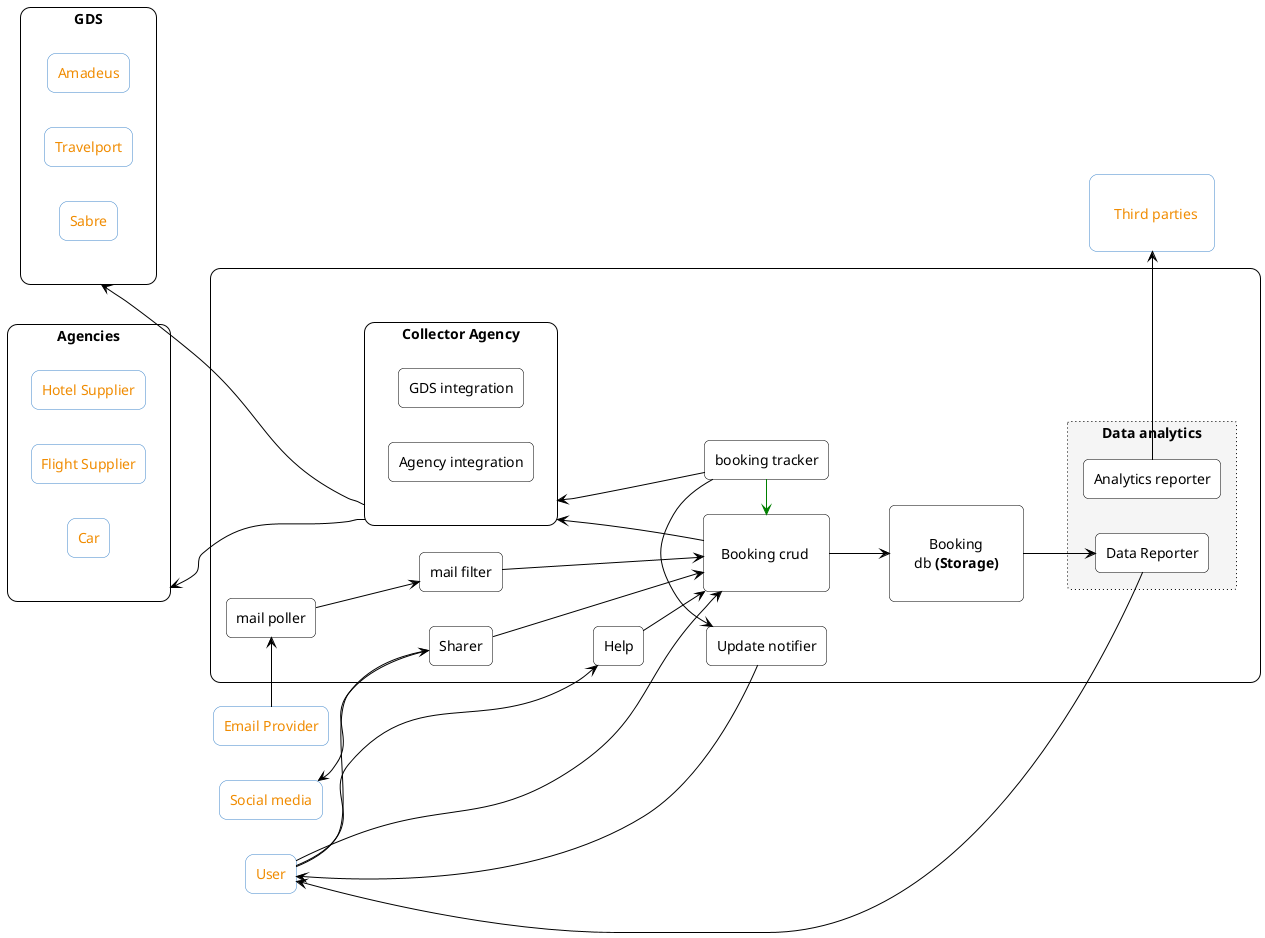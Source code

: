 @startuml

'skinparam handwritten true
hide stereotype

left to right direction

'skinparam linetype ortho
'skinparam linetype polyline

'60
'132
'202
skinparam rectangle{
    BackgroundColor WhiteSmoke
    borderColor black
    'LineColor<<actor>> #86B56B
    LineColor<<actor>> #F08C02
    FontColor<<actor>> #F08C02
    borderColor<<actor>> #3C84CA
    BackgroundColor<<actor>> #FFFFFF
    RoundCorner<<actor>> 15

    RoundCorner<<container>> 20
    BackgroundColor<<container>> #FFFFFF


    RoundCorner<<system>> 20
    BackgroundColor<<system>> #FFFFFF


    'borderColor<<action>> #3F75BB
    borderColor<<action>> #black
    FontColor<<action>> #black
    RoundCorner<<action>> 10
    BackgroundColor<<action>> #FFFFFF


    BackgroundColor<<sticky>> #F3D22B
    borderColor<<sticky>> black

    borderColor<<answer>> #lightgray
    FontColor<<answer>> #3F75BB
    '
 }




together {
    rectangle user <<actor>> [
    User
    '---
    '* add, update, delete reservation
    '* share trip info (social/directly)
    ]
'    rectangle supplier <<actor>>[
'    Supplier
'    ]

    rectangle email_provider <<actor>> [
    Email Provider
    ]

rectangle "Social media" as social_media <<actor>>
}


together {
    rectangle GDS <<container>>{
        rectangle Sabre <<actor>>
        rectangle Travelport <<actor>>
        rectangle Amadeus <<actor>>
        Sabre -[hidden] Travelport
        Travelport -[hidden] Amadeus
    }

    rectangle Agencies <<container>>{
        rectangle Car <<actor>>
        rectangle "Flight Supplier" as flight_supplier <<actor>>
        rectangle "Hotel Supplier" as hotel_supplier <<actor>>
        Car -[hidden] flight_supplier
        flight_supplier -[hidden] hotel_supplier
    }
 
'    GDS <=[#black] Agencies
}

rectangle third_parties <<actor>>[

    Third parties  

]


rectangle " " as System <<system>> {

rectangle "Collector Agency" as collector_agency <<container>>{

    rectangle "GDS integration" as gds_integration <<action>>
    rectangle "Agency integration" as agency_integration <<action>>

}


'
rectangle booking_db <<action>> [

        Booking
    db **(Storage)**    

]

rectangle mail_poller<<action>> [
mail poller
]

rectangle mail_filter<<action>>[
mail filter
]

rectangle booking_crud <<action>> [

  Booking crud   

]

rectangle booking_tracker <<action>> [
booking tracker
]


rectangle update_notifier<<action>>[
Update notifier
]

rectangle help<<action>> [
Help
]

rectangle sharer<<action>> [
Sharer
]


rectangle "Data analytics" as data_analytics #line.dotted {

    rectangle data_reporter <<action>> [
Data Reporter
]
rectangle analytics_reporter <<action>>[
Analytics reporter
]
}
}

'=============================================
'  Connection
'=============================================

Agencies        <-[#black]--     collector_agency
GDS             <-[#black]--     collector_agency


email_provider   -[#black]->     mail_poller
mail_poller      -[#black]->     mail_filter

mail_filter      -[#black]-->     booking_crud

collector_agency  <-[#black]--    booking_tracker
booking_crud      <-[#green]     booking_tracker
booking_tracker   -[#black]>     update_notifier

collector_agency  <-[#black]-    booking_crud
help              -[#black]->    booking_crud
sharer            -[#black]-->    booking_crud
'

booking_crud      -[#black]-> booking_db
booking_db        -[#black]-> data_reporter

'=============================================


'social_media     -[#black]>    sharer
sharer     -[#black]>    social_media

user             -[#black]->         booking_crud
user             -[#black]->         sharer
user             <-[#black]--        data_reporter
user             <-[#black]          update_notifier
user             -[#black]->         help

analytics_reporter -[#black]> third_parties

@enduml



